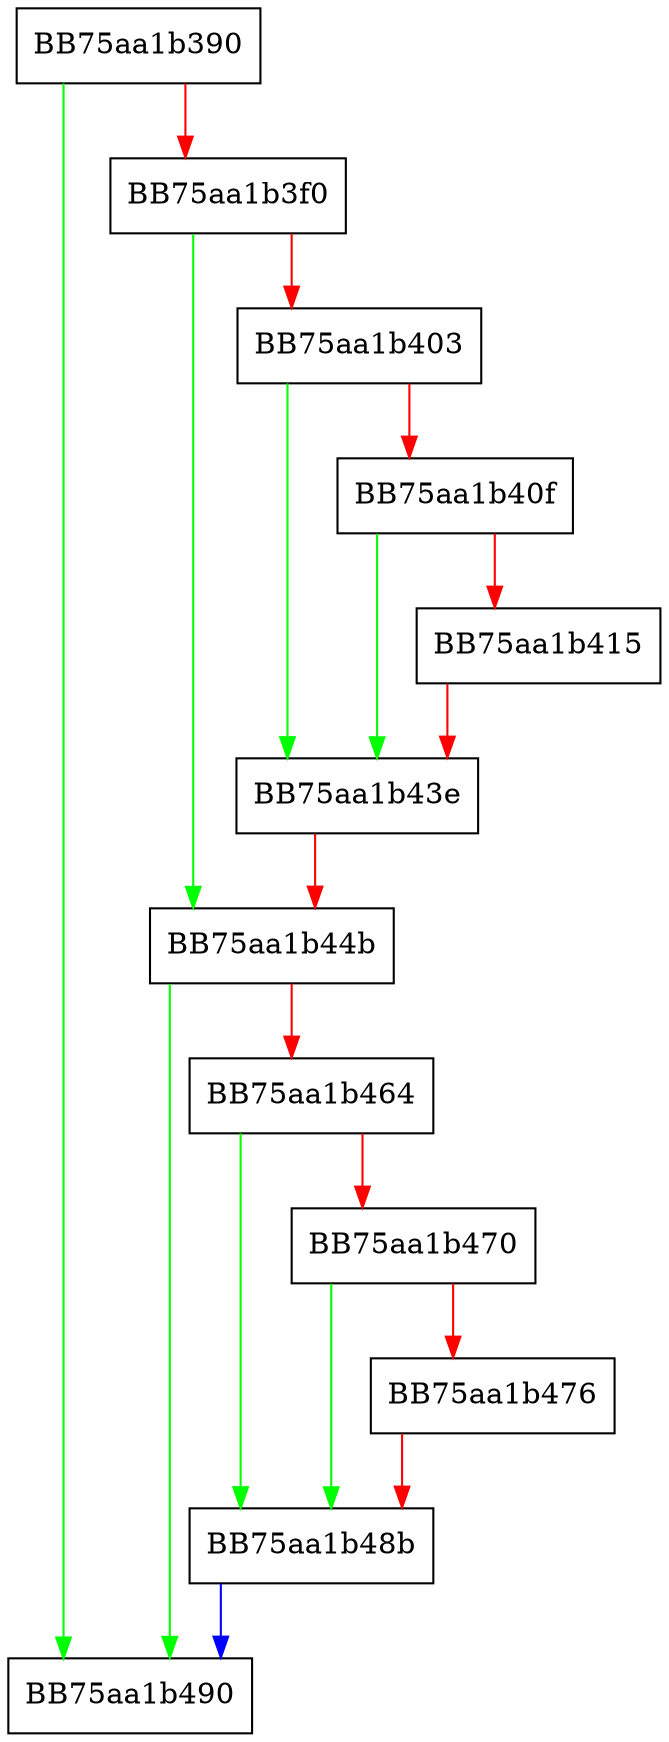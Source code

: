 digraph WriteAddressOfEntryPoint {
  node [shape="box"];
  graph [splines=ortho];
  BB75aa1b390 -> BB75aa1b490 [color="green"];
  BB75aa1b390 -> BB75aa1b3f0 [color="red"];
  BB75aa1b3f0 -> BB75aa1b44b [color="green"];
  BB75aa1b3f0 -> BB75aa1b403 [color="red"];
  BB75aa1b403 -> BB75aa1b43e [color="green"];
  BB75aa1b403 -> BB75aa1b40f [color="red"];
  BB75aa1b40f -> BB75aa1b43e [color="green"];
  BB75aa1b40f -> BB75aa1b415 [color="red"];
  BB75aa1b415 -> BB75aa1b43e [color="red"];
  BB75aa1b43e -> BB75aa1b44b [color="red"];
  BB75aa1b44b -> BB75aa1b490 [color="green"];
  BB75aa1b44b -> BB75aa1b464 [color="red"];
  BB75aa1b464 -> BB75aa1b48b [color="green"];
  BB75aa1b464 -> BB75aa1b470 [color="red"];
  BB75aa1b470 -> BB75aa1b48b [color="green"];
  BB75aa1b470 -> BB75aa1b476 [color="red"];
  BB75aa1b476 -> BB75aa1b48b [color="red"];
  BB75aa1b48b -> BB75aa1b490 [color="blue"];
}